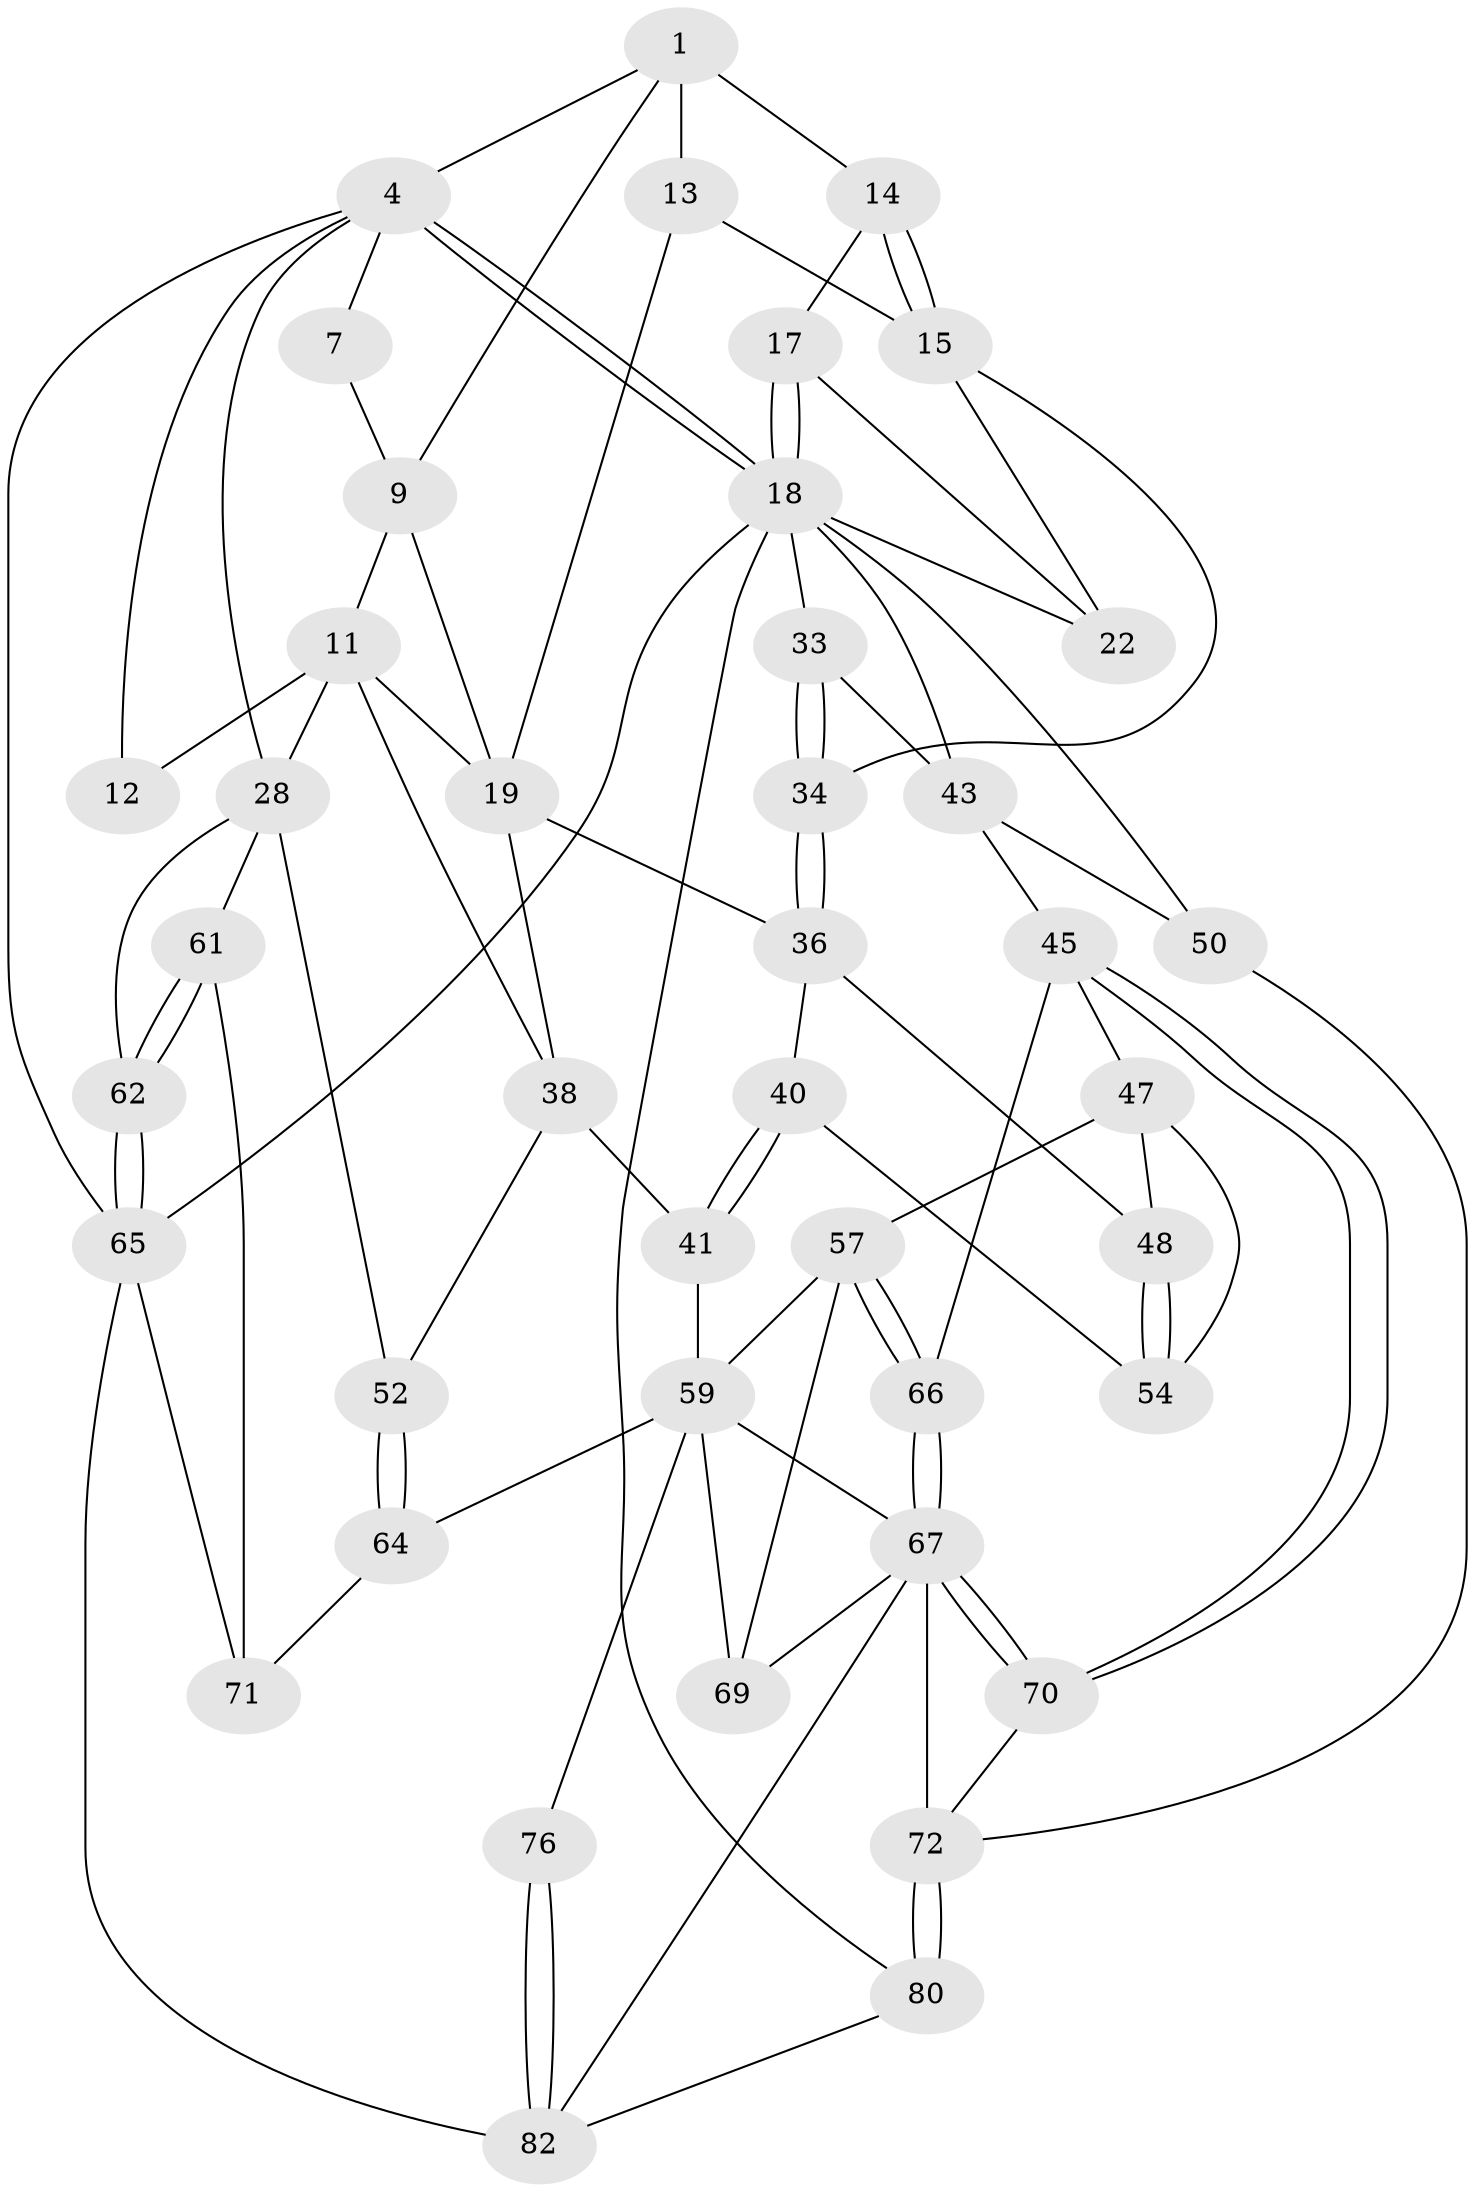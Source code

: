 // original degree distribution, {3: 0.023809523809523808, 4: 0.23809523809523808, 6: 0.21428571428571427, 5: 0.5238095238095238}
// Generated by graph-tools (version 1.1) at 2025/21/03/04/25 18:21:19]
// undirected, 42 vertices, 94 edges
graph export_dot {
graph [start="1"]
  node [color=gray90,style=filled];
  1 [pos="+0.5171235791124005+0",super="+8+2"];
  4 [pos="+1+0",super="+5"];
  7 [pos="+0.3083745522868753+0"];
  9 [pos="+0.42022308518857293+0.1394668375913591",super="+10"];
  11 [pos="+0.2872606093973535+0.1372646432133404",super="+24"];
  12 [pos="+0+0"];
  13 [pos="+0.642718430454746+0.09233726987291789",super="+16"];
  14 [pos="+0.8774507163030175+0.07444021286451609"];
  15 [pos="+0.7003941869933217+0.22230881431780541",super="+23"];
  17 [pos="+0.8923170217511088+0.13588879962863581"];
  18 [pos="+1+0.26801128510355604",super="+30"];
  19 [pos="+0.49113511087782047+0.2964795636123856",super="+20"];
  22 [pos="+0.8807619503159594+0.19209592536726725"];
  28 [pos="+0+0.36380627364876694",super="+29+53"];
  33 [pos="+0.8726451483735707+0.3603922095477749"];
  34 [pos="+0.7815007663284258+0.34596239614462604"];
  36 [pos="+0.7741301122794745+0.3584151138274274",super="+37"];
  38 [pos="+0.2988721990882392+0.46212727546479687",super="+39"];
  40 [pos="+0.49750156925221134+0.4620678027492779"];
  41 [pos="+0.41322681356029844+0.5234861869103207",super="+42"];
  43 [pos="+0.9002923817449824+0.36812520394821097",super="+44"];
  45 [pos="+0.9493215994093392+0.6231968680386797",super="+46"];
  47 [pos="+0.8154005449656282+0.5279152322538831",super="+55"];
  48 [pos="+0.773070440780697+0.43552847480987245"];
  50 [pos="+1+0.6474006859861836"];
  52 [pos="+0.1411156909855255+0.681485107698615"];
  54 [pos="+0.6180831770760661+0.5451407719926942"];
  57 [pos="+0.6596370065993579+0.6528260238838162",super="+58"];
  59 [pos="+0.431583564171554+0.6850120607108656",super="+60+74"];
  61 [pos="+0+0.672642853991553"];
  62 [pos="+0+0.6655911859005551"];
  64 [pos="+0.15418624886732096+0.7069933412346102"];
  65 [pos="+0+1",super="+81"];
  66 [pos="+0.6668221722467265+0.6592986242619424"];
  67 [pos="+0.7027555454142879+0.7143855699910462",super="+68"];
  69 [pos="+0.5794468462308935+0.7971010959531338"];
  70 [pos="+0.7525934829249736+0.7771662675818112"];
  71 [pos="+0.06482128785163355+0.8483907702174377"];
  72 [pos="+0.8857313309619855+0.8403093795807343",super="+73"];
  76 [pos="+0.339277901277186+0.989986345296337"];
  80 [pos="+1+1",super="+83"];
  82 [pos="+0.27571081158098737+1",super="+84"];
  1 -- 13 [weight=2];
  1 -- 9;
  1 -- 4;
  1 -- 14;
  4 -- 18 [weight=2];
  4 -- 18;
  4 -- 65;
  4 -- 7;
  4 -- 12;
  4 -- 28;
  7 -- 9;
  9 -- 11;
  9 -- 19;
  11 -- 12 [weight=2];
  11 -- 38;
  11 -- 28;
  11 -- 19 [weight=2];
  13 -- 19;
  13 -- 15;
  14 -- 15;
  14 -- 15;
  14 -- 17;
  15 -- 34;
  15 -- 22;
  17 -- 18;
  17 -- 18;
  17 -- 22;
  18 -- 33;
  18 -- 65;
  18 -- 43;
  18 -- 80;
  18 -- 50;
  18 -- 22;
  19 -- 36;
  19 -- 38;
  28 -- 62;
  28 -- 61;
  28 -- 52;
  33 -- 34;
  33 -- 34;
  33 -- 43;
  34 -- 36;
  34 -- 36;
  36 -- 48;
  36 -- 40;
  38 -- 52;
  38 -- 41 [weight=2];
  40 -- 41;
  40 -- 41;
  40 -- 54;
  41 -- 59;
  43 -- 50;
  43 -- 45;
  45 -- 70;
  45 -- 70;
  45 -- 66;
  45 -- 47;
  47 -- 48;
  47 -- 57;
  47 -- 54;
  48 -- 54;
  48 -- 54;
  50 -- 72;
  52 -- 64;
  52 -- 64;
  57 -- 66;
  57 -- 66;
  57 -- 59;
  57 -- 69;
  59 -- 64;
  59 -- 76 [weight=2];
  59 -- 69;
  59 -- 67;
  61 -- 62;
  61 -- 62;
  61 -- 71;
  62 -- 65;
  62 -- 65;
  64 -- 71;
  65 -- 82;
  65 -- 71;
  66 -- 67;
  66 -- 67;
  67 -- 70;
  67 -- 70;
  67 -- 82;
  67 -- 69;
  67 -- 72;
  70 -- 72;
  72 -- 80 [weight=2];
  72 -- 80;
  76 -- 82;
  76 -- 82;
  80 -- 82;
}
